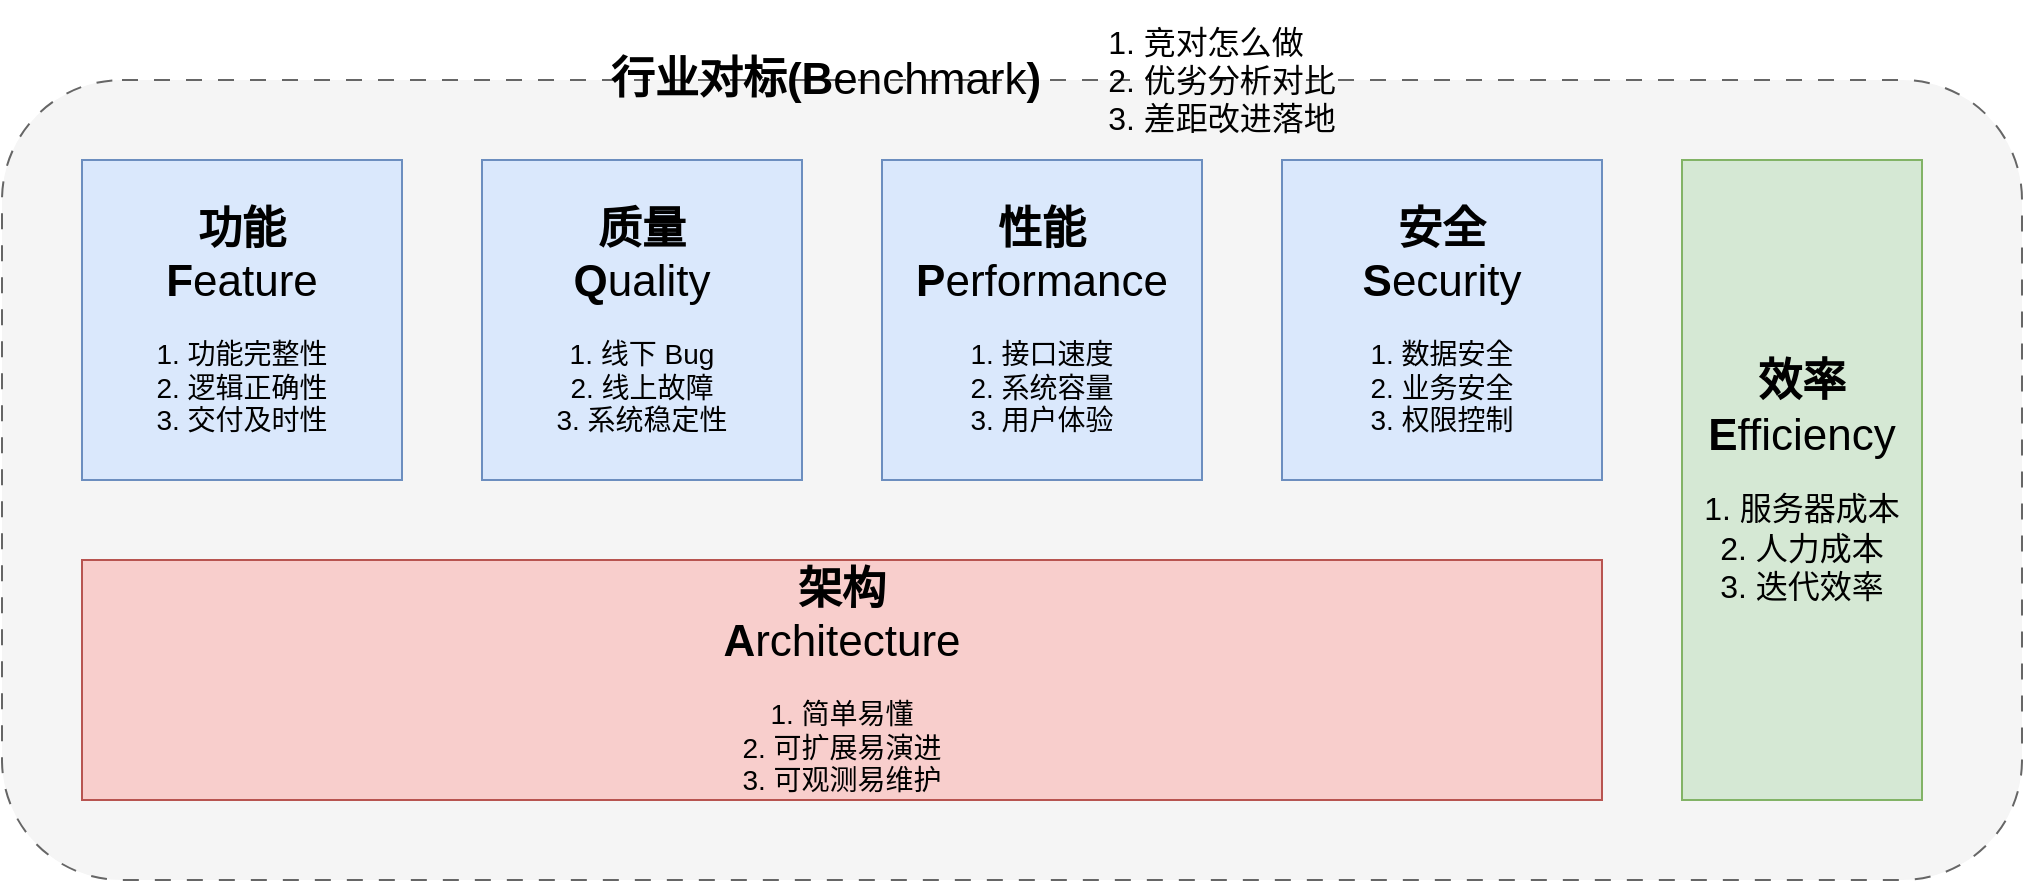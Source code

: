 <mxfile version="21.6.2" type="github">
  <diagram name="第 1 页" id="P3Wh1JFPypXvYExJ6E7p">
    <mxGraphModel dx="1434" dy="828" grid="1" gridSize="10" guides="1" tooltips="1" connect="1" arrows="1" fold="1" page="1" pageScale="1" pageWidth="827" pageHeight="1169" math="0" shadow="0">
      <root>
        <mxCell id="0" />
        <mxCell id="1" parent="0" />
        <mxCell id="bauWL3_r8_5GMGgz_0n7-9" value="" style="rounded=1;whiteSpace=wrap;html=1;dashed=1;dashPattern=8 8;fillColor=#f5f5f5;fontColor=#333333;strokeColor=#666666;" vertex="1" parent="1">
          <mxGeometry x="160" y="280" width="1010" height="400" as="geometry" />
        </mxCell>
        <mxCell id="bauWL3_r8_5GMGgz_0n7-2" value="&lt;b style=&quot;font-size: 22px;&quot;&gt;功能&lt;br&gt;F&lt;/b&gt;&lt;span style=&quot;font-size: 22px;&quot;&gt;eature&lt;br&gt;&lt;/span&gt;&lt;br&gt;&lt;div style=&quot;font-size: 14px;&quot;&gt;&lt;font style=&quot;font-size: 14px;&quot;&gt;&lt;span style=&quot;background-color: initial;&quot;&gt;1.&amp;nbsp;&lt;/span&gt;&lt;span style=&quot;background-color: initial;&quot;&gt;功能完整性&lt;/span&gt;&lt;/font&gt;&lt;/div&gt;&lt;div style=&quot;font-size: 14px;&quot;&gt;&lt;span style=&quot;background-color: initial;&quot;&gt;&lt;font style=&quot;font-size: 14px;&quot;&gt;2. 逻辑正确性&lt;/font&gt;&lt;/span&gt;&lt;/div&gt;&lt;div style=&quot;font-size: 14px;&quot;&gt;&lt;span style=&quot;background-color: initial;&quot;&gt;&lt;font style=&quot;font-size: 14px;&quot;&gt;3. 交付及时性&lt;/font&gt;&lt;/span&gt;&lt;/div&gt;" style="rounded=0;whiteSpace=wrap;html=1;fillColor=#dae8fc;strokeColor=#6c8ebf;align=center;" vertex="1" parent="1">
          <mxGeometry x="200" y="320" width="160" height="160" as="geometry" />
        </mxCell>
        <mxCell id="bauWL3_r8_5GMGgz_0n7-3" value="&lt;b style=&quot;border-color: var(--border-color); font-size: 22px;&quot;&gt;质量&lt;br style=&quot;border-color: var(--border-color);&quot;&gt;&lt;/b&gt;&lt;span style=&quot;font-size: 22px;&quot;&gt;&lt;b&gt;Q&lt;/b&gt;uality&lt;/span&gt;&lt;br style=&quot;border-color: var(--border-color);&quot;&gt;&lt;br style=&quot;border-color: var(--border-color);&quot;&gt;&lt;div style=&quot;border-color: var(--border-color); font-size: 14px;&quot;&gt;&lt;font style=&quot;border-color: var(--border-color);&quot;&gt;&lt;span style=&quot;border-color: var(--border-color); background-color: initial;&quot;&gt;1. 线下 Bug&lt;/span&gt;&lt;/font&gt;&lt;/div&gt;&lt;div style=&quot;border-color: var(--border-color); font-size: 14px;&quot;&gt;&lt;span style=&quot;border-color: var(--border-color); background-color: initial;&quot;&gt;2. 线上故障&lt;/span&gt;&lt;/div&gt;&lt;div style=&quot;border-color: var(--border-color); font-size: 14px;&quot;&gt;&lt;span style=&quot;border-color: var(--border-color); background-color: initial;&quot;&gt;3. 系统稳定性&lt;/span&gt;&lt;/div&gt;" style="rounded=0;whiteSpace=wrap;html=1;fillColor=#dae8fc;strokeColor=#6c8ebf;align=center;" vertex="1" parent="1">
          <mxGeometry x="400" y="320" width="160" height="160" as="geometry" />
        </mxCell>
        <mxCell id="bauWL3_r8_5GMGgz_0n7-4" value="&lt;b style=&quot;border-color: var(--border-color); font-size: 22px;&quot;&gt;性能&lt;br style=&quot;border-color: var(--border-color);&quot;&gt;&lt;/b&gt;&lt;font style=&quot;&quot;&gt;&lt;b style=&quot;font-size: 22px;&quot;&gt;P&lt;/b&gt;&lt;font style=&quot;font-size: 22px;&quot;&gt;erformance&lt;/font&gt;&lt;/font&gt;&lt;br style=&quot;border-color: var(--border-color);&quot;&gt;&lt;br style=&quot;border-color: var(--border-color);&quot;&gt;&lt;div style=&quot;border-color: var(--border-color); font-size: 14px;&quot;&gt;&lt;font style=&quot;border-color: var(--border-color);&quot;&gt;1. 接口速度&lt;/font&gt;&lt;/div&gt;&lt;div style=&quot;border-color: var(--border-color); font-size: 14px;&quot;&gt;&lt;span style=&quot;border-color: var(--border-color); background-color: initial;&quot;&gt;2. 系统容量&lt;/span&gt;&lt;/div&gt;&lt;div style=&quot;border-color: var(--border-color); font-size: 14px;&quot;&gt;&lt;span style=&quot;border-color: var(--border-color); background-color: initial;&quot;&gt;3. 用户体验&lt;/span&gt;&lt;/div&gt;" style="rounded=0;whiteSpace=wrap;html=1;fillColor=#dae8fc;strokeColor=#6c8ebf;" vertex="1" parent="1">
          <mxGeometry x="600" y="320" width="160" height="160" as="geometry" />
        </mxCell>
        <mxCell id="bauWL3_r8_5GMGgz_0n7-5" value="&lt;b style=&quot;border-color: var(--border-color); font-size: 22px;&quot;&gt;安全&lt;br style=&quot;border-color: var(--border-color);&quot;&gt;&lt;/b&gt;&lt;font style=&quot;font-size: 22px;&quot;&gt;&lt;b&gt;S&lt;/b&gt;ecurity&lt;/font&gt;&lt;br style=&quot;border-color: var(--border-color);&quot;&gt;&lt;br style=&quot;border-color: var(--border-color);&quot;&gt;&lt;div style=&quot;border-color: var(--border-color); font-size: 14px;&quot;&gt;&lt;font style=&quot;border-color: var(--border-color);&quot;&gt;1. 数据安全&lt;/font&gt;&lt;/div&gt;&lt;div style=&quot;border-color: var(--border-color); font-size: 14px;&quot;&gt;&lt;span style=&quot;border-color: var(--border-color); background-color: initial;&quot;&gt;2. 业务安全&lt;/span&gt;&lt;/div&gt;&lt;div style=&quot;border-color: var(--border-color); font-size: 14px;&quot;&gt;&lt;span style=&quot;border-color: var(--border-color); background-color: initial;&quot;&gt;3. 权限控制&lt;br&gt;&lt;/span&gt;&lt;/div&gt;" style="rounded=0;whiteSpace=wrap;html=1;fillColor=#dae8fc;strokeColor=#6c8ebf;" vertex="1" parent="1">
          <mxGeometry x="800" y="320" width="160" height="160" as="geometry" />
        </mxCell>
        <mxCell id="bauWL3_r8_5GMGgz_0n7-6" value="&lt;b style=&quot;border-color: var(--border-color); font-size: 22px;&quot;&gt;架构&lt;br style=&quot;border-color: var(--border-color);&quot;&gt;&lt;/b&gt;&lt;font style=&quot;font-size: 22px;&quot;&gt;&lt;b&gt;A&lt;/b&gt;rchitecture&lt;/font&gt;&lt;br style=&quot;border-color: var(--border-color);&quot;&gt;&lt;br style=&quot;border-color: var(--border-color);&quot;&gt;&lt;div style=&quot;border-color: var(--border-color); font-size: 14px;&quot;&gt;&lt;font style=&quot;border-color: var(--border-color);&quot;&gt;1. 简单易懂&lt;/font&gt;&lt;/div&gt;&lt;div style=&quot;border-color: var(--border-color); font-size: 14px;&quot;&gt;2. 可扩展易演进&lt;/div&gt;&lt;div style=&quot;border-color: var(--border-color); font-size: 14px;&quot;&gt;&lt;span style=&quot;border-color: var(--border-color); background-color: initial;&quot;&gt;3. 可观测易维护&lt;/span&gt;&lt;/div&gt;" style="rounded=0;whiteSpace=wrap;html=1;fillColor=#f8cecc;strokeColor=#b85450;align=center;" vertex="1" parent="1">
          <mxGeometry x="200" y="520" width="760" height="120" as="geometry" />
        </mxCell>
        <mxCell id="bauWL3_r8_5GMGgz_0n7-7" value="&lt;b style=&quot;border-color: var(--border-color); font-size: 22px;&quot;&gt;效率&lt;br style=&quot;border-color: var(--border-color);&quot;&gt;&lt;/b&gt;&lt;span style=&quot;font-size: 22px;&quot;&gt;&lt;b&gt;E&lt;/b&gt;fficiency&lt;/span&gt;&lt;br style=&quot;border-color: var(--border-color);&quot;&gt;&lt;br&gt;&lt;font style=&quot;font-size: 16px;&quot;&gt;1. 服务器成本&lt;/font&gt;&lt;div style=&quot;border-color: var(--border-color); font-size: 16px;&quot;&gt;&lt;font style=&quot;border-color: var(--border-color); font-size: 16px;&quot;&gt;2. 人力成本&lt;/font&gt;&lt;/div&gt;&lt;div style=&quot;border-color: var(--border-color); font-size: 16px;&quot;&gt;&lt;span style=&quot;border-color: var(--border-color); background-color: initial;&quot;&gt;&lt;font style=&quot;font-size: 16px;&quot;&gt;3. 迭代效率&lt;/font&gt;&lt;/span&gt;&lt;/div&gt;" style="rounded=0;whiteSpace=wrap;html=1;fillColor=#d5e8d4;strokeColor=#82b366;align=center;" vertex="1" parent="1">
          <mxGeometry x="1000" y="320" width="120" height="320" as="geometry" />
        </mxCell>
        <mxCell id="bauWL3_r8_5GMGgz_0n7-10" value="&lt;font style=&quot;font-size: 22px;&quot;&gt;&lt;b style=&quot;border-color: var(--border-color);&quot;&gt;行业对标&lt;/b&gt;&lt;b&gt;(&lt;/b&gt;&lt;b style=&quot;border-color: var(--border-color);&quot;&gt;B&lt;/b&gt;&lt;span style=&quot;border-color: var(--border-color);&quot;&gt;enchmark&lt;/span&gt;&lt;b&gt;)&lt;/b&gt;&lt;/font&gt;" style="text;html=1;strokeColor=none;fillColor=none;align=center;verticalAlign=middle;whiteSpace=wrap;rounded=0;" vertex="1" parent="1">
          <mxGeometry x="414" y="260" width="316" height="40" as="geometry" />
        </mxCell>
        <mxCell id="bauWL3_r8_5GMGgz_0n7-11" value="&lt;div style=&quot;text-align: left; font-size: 16px;&quot;&gt;&lt;span style=&quot;background-color: initial;&quot;&gt;&lt;font style=&quot;font-size: 16px;&quot;&gt;1. 竞对怎么做&lt;/font&gt;&lt;/span&gt;&lt;/div&gt;&lt;div style=&quot;text-align: left; font-size: 16px;&quot;&gt;&lt;span style=&quot;background-color: initial;&quot;&gt;&lt;font style=&quot;font-size: 16px;&quot;&gt;2. 优劣分析对比&lt;/font&gt;&lt;/span&gt;&lt;/div&gt;&lt;div style=&quot;text-align: left; font-size: 16px;&quot;&gt;&lt;span style=&quot;background-color: initial;&quot;&gt;&lt;font style=&quot;font-size: 16px;&quot;&gt;3. 差距改进落地&lt;/font&gt;&lt;/span&gt;&lt;/div&gt;" style="text;html=1;strokeColor=none;fillColor=none;align=center;verticalAlign=middle;whiteSpace=wrap;rounded=0;" vertex="1" parent="1">
          <mxGeometry x="680" y="240" width="180" height="80" as="geometry" />
        </mxCell>
      </root>
    </mxGraphModel>
  </diagram>
</mxfile>
